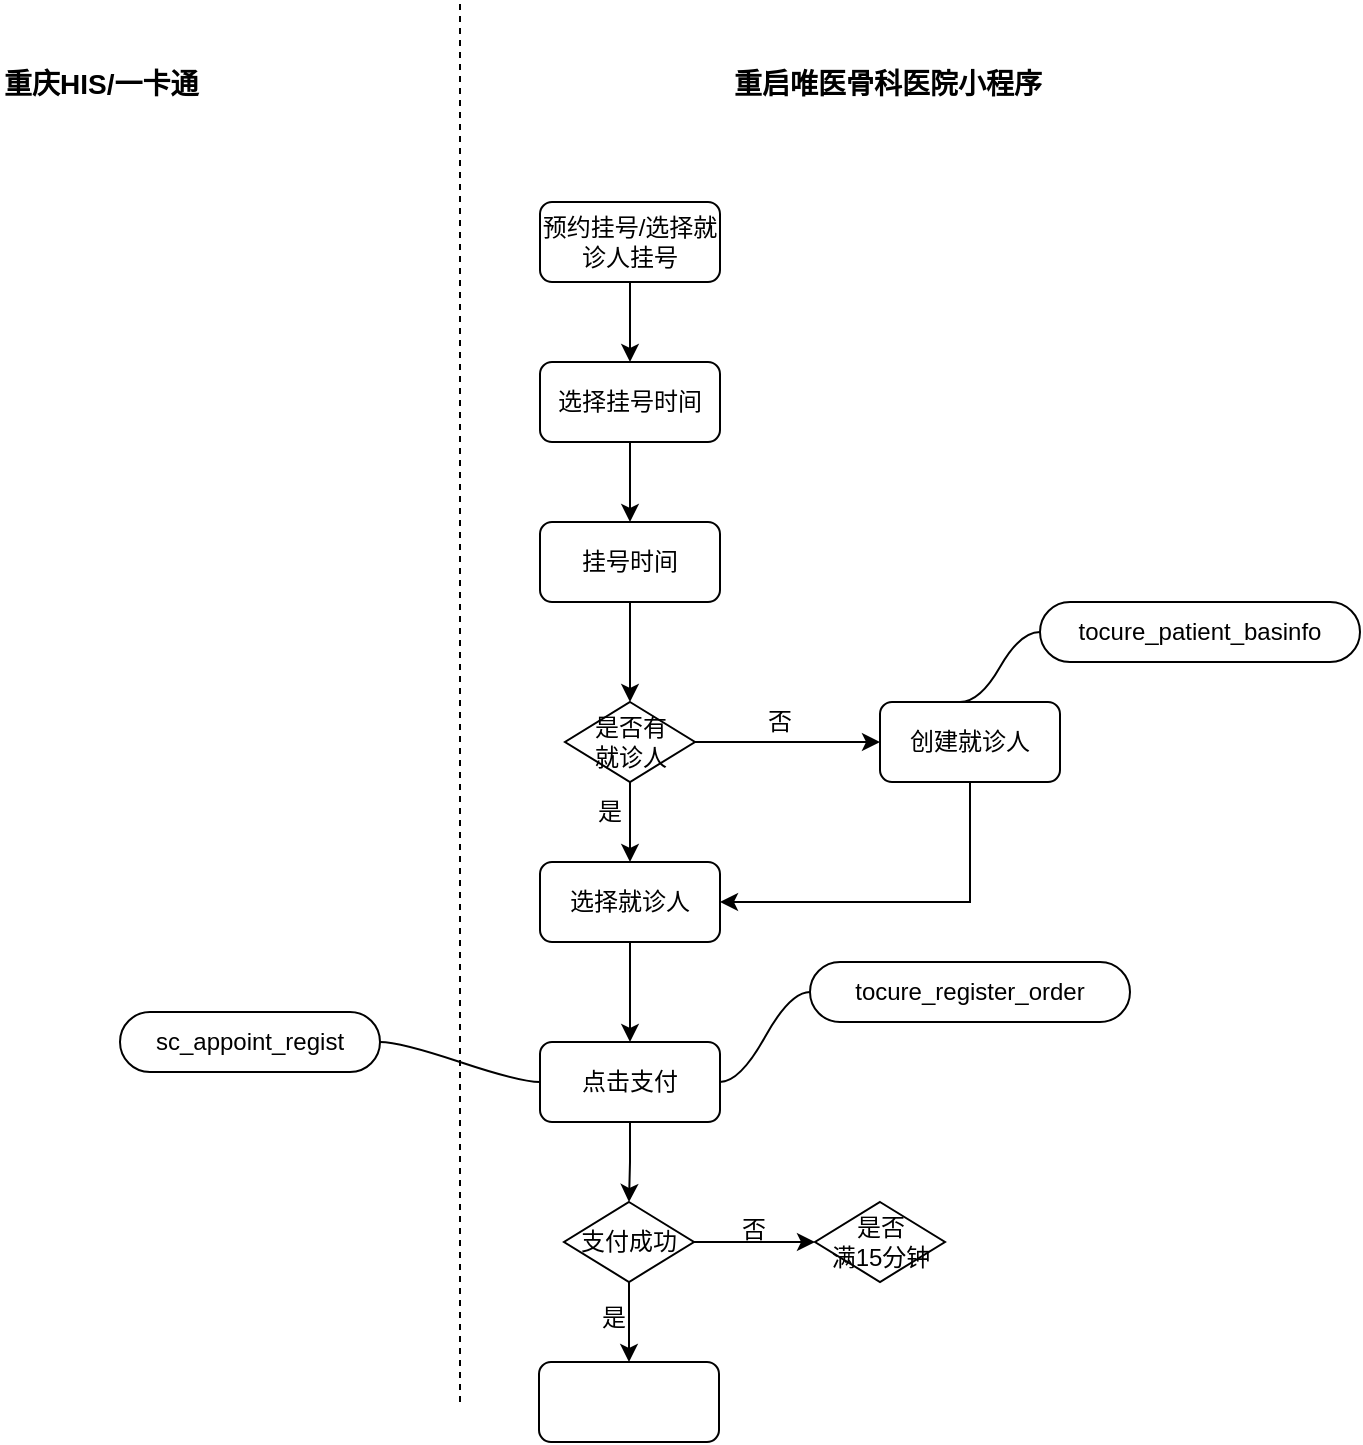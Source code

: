 <mxfile version="12.1.1" type="github" pages="1">
  <diagram name="Page-1" id="e7e014a7-5840-1c2e-5031-d8a46d1fe8dd">
    <mxGraphModel dx="1426" dy="794" grid="1" gridSize="10" guides="1" tooltips="1" connect="1" arrows="1" fold="1" page="1" pageScale="1" pageWidth="1169" pageHeight="826" background="#ffffff" math="0" shadow="0">
      <root>
        <mxCell id="0"/>
        <mxCell id="1" parent="0"/>
        <mxCell id="29FFIAUs5XcYgmdO7f9W-63" style="edgeStyle=orthogonalEdgeStyle;rounded=0;orthogonalLoop=1;jettySize=auto;html=1;exitX=0.5;exitY=1;exitDx=0;exitDy=0;entryX=0.5;entryY=0;entryDx=0;entryDy=0;" parent="1" source="29FFIAUs5XcYgmdO7f9W-54" target="29FFIAUs5XcYgmdO7f9W-57" edge="1">
          <mxGeometry relative="1" as="geometry"/>
        </mxCell>
        <mxCell id="29FFIAUs5XcYgmdO7f9W-54" value="预约挂号/选择就诊人挂号" style="rounded=1;whiteSpace=wrap;html=1;" parent="1" vertex="1">
          <mxGeometry x="720" y="140" width="90" height="40" as="geometry"/>
        </mxCell>
        <mxCell id="29FFIAUs5XcYgmdO7f9W-64" style="edgeStyle=orthogonalEdgeStyle;rounded=0;orthogonalLoop=1;jettySize=auto;html=1;exitX=0.5;exitY=1;exitDx=0;exitDy=0;entryX=0.5;entryY=0;entryDx=0;entryDy=0;" parent="1" source="29FFIAUs5XcYgmdO7f9W-57" target="29FFIAUs5XcYgmdO7f9W-60" edge="1">
          <mxGeometry relative="1" as="geometry"/>
        </mxCell>
        <mxCell id="29FFIAUs5XcYgmdO7f9W-57" value="选择挂号时间" style="rounded=1;whiteSpace=wrap;html=1;" parent="1" vertex="1">
          <mxGeometry x="720" y="220" width="90" height="40" as="geometry"/>
        </mxCell>
        <mxCell id="29FFIAUs5XcYgmdO7f9W-66" style="edgeStyle=orthogonalEdgeStyle;rounded=0;orthogonalLoop=1;jettySize=auto;html=1;exitX=0.5;exitY=1;exitDx=0;exitDy=0;entryX=0.5;entryY=0;entryDx=0;entryDy=0;" parent="1" source="29FFIAUs5XcYgmdO7f9W-59" target="29FFIAUs5XcYgmdO7f9W-61" edge="1">
          <mxGeometry relative="1" as="geometry"/>
        </mxCell>
        <mxCell id="29FFIAUs5XcYgmdO7f9W-67" style="edgeStyle=orthogonalEdgeStyle;rounded=0;orthogonalLoop=1;jettySize=auto;html=1;exitX=1;exitY=0.5;exitDx=0;exitDy=0;entryX=0;entryY=0.5;entryDx=0;entryDy=0;" parent="1" source="29FFIAUs5XcYgmdO7f9W-59" target="29FFIAUs5XcYgmdO7f9W-62" edge="1">
          <mxGeometry relative="1" as="geometry"/>
        </mxCell>
        <mxCell id="29FFIAUs5XcYgmdO7f9W-59" value="是否有&lt;br&gt;就诊人" style="rhombus;whiteSpace=wrap;html=1;" parent="1" vertex="1">
          <mxGeometry x="732.5" y="390" width="65" height="40" as="geometry"/>
        </mxCell>
        <mxCell id="29FFIAUs5XcYgmdO7f9W-65" style="edgeStyle=orthogonalEdgeStyle;rounded=0;orthogonalLoop=1;jettySize=auto;html=1;exitX=0.5;exitY=1;exitDx=0;exitDy=0;entryX=0.5;entryY=0;entryDx=0;entryDy=0;" parent="1" source="29FFIAUs5XcYgmdO7f9W-60" target="29FFIAUs5XcYgmdO7f9W-59" edge="1">
          <mxGeometry relative="1" as="geometry"/>
        </mxCell>
        <mxCell id="29FFIAUs5XcYgmdO7f9W-60" value="挂号时间" style="rounded=1;whiteSpace=wrap;html=1;" parent="1" vertex="1">
          <mxGeometry x="720" y="300" width="90" height="40" as="geometry"/>
        </mxCell>
        <mxCell id="29FFIAUs5XcYgmdO7f9W-72" style="edgeStyle=orthogonalEdgeStyle;rounded=0;orthogonalLoop=1;jettySize=auto;html=1;exitX=0.5;exitY=1;exitDx=0;exitDy=0;entryX=0.5;entryY=0;entryDx=0;entryDy=0;" parent="1" source="29FFIAUs5XcYgmdO7f9W-61" target="29FFIAUs5XcYgmdO7f9W-71" edge="1">
          <mxGeometry relative="1" as="geometry"/>
        </mxCell>
        <mxCell id="29FFIAUs5XcYgmdO7f9W-61" value="选择就诊人" style="rounded=1;whiteSpace=wrap;html=1;" parent="1" vertex="1">
          <mxGeometry x="720" y="470" width="90" height="40" as="geometry"/>
        </mxCell>
        <mxCell id="29FFIAUs5XcYgmdO7f9W-68" style="edgeStyle=orthogonalEdgeStyle;rounded=0;orthogonalLoop=1;jettySize=auto;html=1;exitX=0.5;exitY=1;exitDx=0;exitDy=0;entryX=1;entryY=0.5;entryDx=0;entryDy=0;" parent="1" source="29FFIAUs5XcYgmdO7f9W-62" target="29FFIAUs5XcYgmdO7f9W-61" edge="1">
          <mxGeometry relative="1" as="geometry"/>
        </mxCell>
        <mxCell id="29FFIAUs5XcYgmdO7f9W-62" value="创建就诊人" style="rounded=1;whiteSpace=wrap;html=1;" parent="1" vertex="1">
          <mxGeometry x="890" y="390" width="90" height="40" as="geometry"/>
        </mxCell>
        <mxCell id="29FFIAUs5XcYgmdO7f9W-69" value="否" style="text;html=1;strokeColor=none;fillColor=none;align=center;verticalAlign=middle;whiteSpace=wrap;rounded=0;" parent="1" vertex="1">
          <mxGeometry x="820" y="390" width="40" height="20" as="geometry"/>
        </mxCell>
        <mxCell id="29FFIAUs5XcYgmdO7f9W-70" value="是" style="text;html=1;strokeColor=none;fillColor=none;align=center;verticalAlign=middle;whiteSpace=wrap;rounded=0;" parent="1" vertex="1">
          <mxGeometry x="734.5" y="435" width="40" height="20" as="geometry"/>
        </mxCell>
        <mxCell id="RHqqQkZ-aHFHa1xJpkzD-2" style="edgeStyle=orthogonalEdgeStyle;rounded=0;orthogonalLoop=1;jettySize=auto;html=1;exitX=0.5;exitY=1;exitDx=0;exitDy=0;entryX=0.5;entryY=0;entryDx=0;entryDy=0;" edge="1" parent="1" source="29FFIAUs5XcYgmdO7f9W-71" target="RHqqQkZ-aHFHa1xJpkzD-1">
          <mxGeometry relative="1" as="geometry"/>
        </mxCell>
        <mxCell id="29FFIAUs5XcYgmdO7f9W-71" value="点击支付" style="rounded=1;whiteSpace=wrap;html=1;" parent="1" vertex="1">
          <mxGeometry x="720" y="560" width="90" height="40" as="geometry"/>
        </mxCell>
        <mxCell id="29FFIAUs5XcYgmdO7f9W-77" value="tocure_patient_basinfo" style="whiteSpace=wrap;html=1;rounded=1;arcSize=50;align=center;verticalAlign=middle;container=1;recursiveResize=0;strokeWidth=1;autosize=1;spacing=4;treeFolding=1;treeMoving=1;" parent="1" vertex="1">
          <mxGeometry x="970" y="340" width="160" height="30" as="geometry"/>
        </mxCell>
        <mxCell id="29FFIAUs5XcYgmdO7f9W-78" value="" style="edgeStyle=entityRelationEdgeStyle;startArrow=none;endArrow=none;segment=10;curved=1;" parent="1" target="29FFIAUs5XcYgmdO7f9W-77" edge="1">
          <mxGeometry relative="1" as="geometry">
            <mxPoint x="930" y="390" as="sourcePoint"/>
          </mxGeometry>
        </mxCell>
        <mxCell id="29FFIAUs5XcYgmdO7f9W-86" value="" style="edgeStyle=entityRelationEdgeStyle;startArrow=none;endArrow=none;segment=10;curved=1;entryX=0;entryY=0.5;entryDx=0;entryDy=0;exitX=1;exitY=0.5;exitDx=0;exitDy=0;" parent="1" target="29FFIAUs5XcYgmdO7f9W-71" edge="1" source="29FFIAUs5XcYgmdO7f9W-90">
          <mxGeometry relative="1" as="geometry">
            <mxPoint x="650" y="560" as="sourcePoint"/>
            <mxPoint x="622" y="435" as="targetPoint"/>
          </mxGeometry>
        </mxCell>
        <mxCell id="29FFIAUs5XcYgmdO7f9W-90" value="sc_appoint_regist" style="whiteSpace=wrap;html=1;rounded=1;arcSize=50;align=center;verticalAlign=middle;container=1;recursiveResize=0;strokeWidth=1;autosize=1;spacing=4;treeFolding=1;treeMoving=1;" parent="1" vertex="1">
          <mxGeometry x="510" y="545" width="130" height="30" as="geometry"/>
        </mxCell>
        <mxCell id="29FFIAUs5XcYgmdO7f9W-92" value="tocure_register_order" style="whiteSpace=wrap;html=1;rounded=1;arcSize=50;align=center;verticalAlign=middle;container=1;recursiveResize=0;strokeWidth=1;autosize=1;spacing=4;treeFolding=1;treeMoving=1;" parent="1" vertex="1">
          <mxGeometry x="855" y="520" width="160" height="30" as="geometry"/>
        </mxCell>
        <mxCell id="29FFIAUs5XcYgmdO7f9W-93" value="" style="edgeStyle=entityRelationEdgeStyle;startArrow=none;endArrow=none;segment=10;curved=1;exitX=1;exitY=0.5;exitDx=0;exitDy=0;" parent="1" source="29FFIAUs5XcYgmdO7f9W-71" target="29FFIAUs5XcYgmdO7f9W-92" edge="1">
          <mxGeometry relative="1" as="geometry">
            <mxPoint x="803" y="542" as="sourcePoint"/>
          </mxGeometry>
        </mxCell>
        <mxCell id="29FFIAUs5XcYgmdO7f9W-94" value="" style="endArrow=none;dashed=1;html=1;" parent="1" edge="1">
          <mxGeometry width="50" height="50" relative="1" as="geometry">
            <mxPoint x="680" y="740" as="sourcePoint"/>
            <mxPoint x="680" y="40" as="targetPoint"/>
          </mxGeometry>
        </mxCell>
        <mxCell id="29FFIAUs5XcYgmdO7f9W-96" value="重启唯医骨科医院小程序" style="text;html=1;resizable=0;points=[];autosize=1;align=left;verticalAlign=top;spacingTop=-4;fontStyle=1;fontSize=14;" parent="1" vertex="1">
          <mxGeometry x="815" y="70" width="150" height="20" as="geometry"/>
        </mxCell>
        <mxCell id="29FFIAUs5XcYgmdO7f9W-97" value="重庆HIS/一卡通" style="text;html=1;resizable=0;points=[];autosize=1;align=left;verticalAlign=top;spacingTop=-4;fontStyle=1;fontSize=14;" parent="1" vertex="1">
          <mxGeometry x="450" y="70" width="110" height="20" as="geometry"/>
        </mxCell>
        <mxCell id="RHqqQkZ-aHFHa1xJpkzD-5" style="edgeStyle=orthogonalEdgeStyle;rounded=0;orthogonalLoop=1;jettySize=auto;html=1;exitX=0.5;exitY=1;exitDx=0;exitDy=0;entryX=0.5;entryY=0;entryDx=0;entryDy=0;" edge="1" parent="1" source="RHqqQkZ-aHFHa1xJpkzD-1" target="RHqqQkZ-aHFHa1xJpkzD-4">
          <mxGeometry relative="1" as="geometry"/>
        </mxCell>
        <mxCell id="RHqqQkZ-aHFHa1xJpkzD-8" style="edgeStyle=orthogonalEdgeStyle;rounded=0;orthogonalLoop=1;jettySize=auto;html=1;exitX=1;exitY=0.5;exitDx=0;exitDy=0;entryX=0;entryY=0.5;entryDx=0;entryDy=0;" edge="1" parent="1" source="RHqqQkZ-aHFHa1xJpkzD-1" target="RHqqQkZ-aHFHa1xJpkzD-7">
          <mxGeometry relative="1" as="geometry"/>
        </mxCell>
        <mxCell id="RHqqQkZ-aHFHa1xJpkzD-1" value="支付成功" style="rhombus;whiteSpace=wrap;html=1;" vertex="1" parent="1">
          <mxGeometry x="732" y="640" width="65" height="40" as="geometry"/>
        </mxCell>
        <mxCell id="RHqqQkZ-aHFHa1xJpkzD-4" value="" style="rounded=1;whiteSpace=wrap;html=1;" vertex="1" parent="1">
          <mxGeometry x="719.5" y="720" width="90" height="40" as="geometry"/>
        </mxCell>
        <mxCell id="RHqqQkZ-aHFHa1xJpkzD-6" value="是" style="text;html=1;resizable=0;points=[];autosize=1;align=left;verticalAlign=top;spacingTop=-4;" vertex="1" parent="1">
          <mxGeometry x="749" y="688" width="30" height="20" as="geometry"/>
        </mxCell>
        <mxCell id="RHqqQkZ-aHFHa1xJpkzD-7" value="是否&lt;br&gt;满15分钟" style="rhombus;whiteSpace=wrap;html=1;" vertex="1" parent="1">
          <mxGeometry x="857.5" y="640" width="65" height="40" as="geometry"/>
        </mxCell>
        <mxCell id="RHqqQkZ-aHFHa1xJpkzD-10" value="否" style="text;html=1;resizable=0;points=[];autosize=1;align=left;verticalAlign=top;spacingTop=-4;" vertex="1" parent="1">
          <mxGeometry x="819" y="644" width="30" height="20" as="geometry"/>
        </mxCell>
      </root>
    </mxGraphModel>
  </diagram>
</mxfile>
